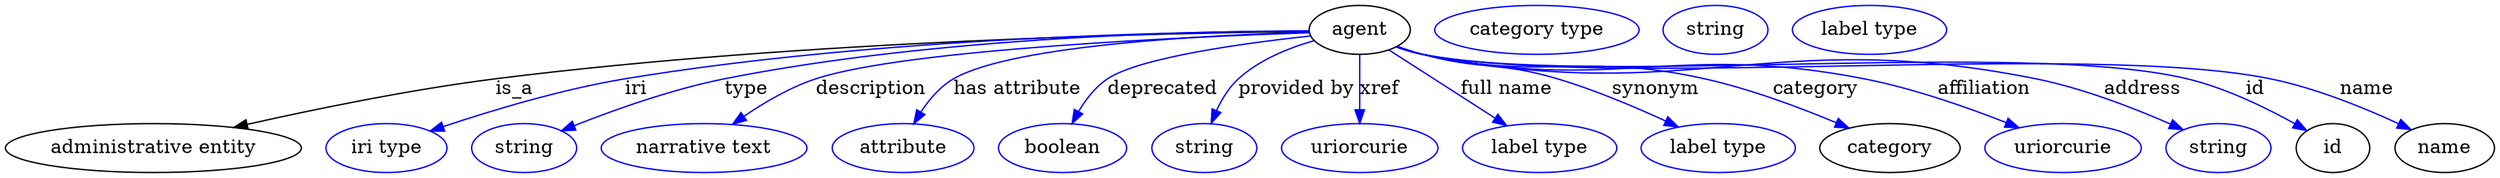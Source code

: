 digraph {
	graph [bb="0,0,1821.9,123"];
	node [label="\N"];
	agent	[height=0.5,
		label=agent,
		pos="991.54,105",
		width=1.0291];
	"administrative entity"	[height=0.5,
		pos="108.54,18",
		width=3.015];
	agent -> "administrative entity"	[label=is_a,
		lp="373.54,61.5",
		pos="e,167.49,33.195 954.33,103.77 856.5,102.77 584.12,97.442 359.54,69 297.35,61.123 227.46,46.741 177.26,35.417"];
	iri	[color=blue,
		height=0.5,
		label="iri type",
		pos="279.54,18",
		width=1.2277];
	agent -> iri	[color=blue,
		label=iri,
		lp="462.54,61.5",
		pos="e,311.61,30.529 954.46,104.14 866.85,103.91 640.45,100.08 454.54,69 408.16,61.246 356.57,45.611 321.5,33.879",
		style=solid];
	type	[color=blue,
		height=0.5,
		label=string,
		pos="380.54,18",
		width=1.0652];
	agent -> type	[color=blue,
		label=type,
		lp="543.54,61.5",
		pos="e,407.86,30.68 954.43,104.28 875.19,104.21 683.96,100.47 527.54,69 488.96,61.238 446.57,46.068 417.27,34.463",
		style=solid];
	description	[color=blue,
		height=0.5,
		label="narrative text",
		pos="512.54,18",
		width=2.0943];
	agent -> description	[color=blue,
		label=description,
		lp="634.04,61.5",
		pos="e,533.17,35.518 954.44,102.92 868.88,100.08 659.95,91.035 593.54,69 574.92,62.822 556.15,51.623 541.38,41.388",
		style=solid];
	"has attribute"	[color=blue,
		height=0.5,
		label=attribute,
		pos="657.54,18",
		width=1.4443];
	agent -> "has attribute"	[color=blue,
		label="has attribute",
		lp="741.54,61.5",
		pos="e,665.39,35.823 954.58,103.26 885.06,101.28 737.94,94.167 694.54,69 684.63,63.253 676.58,53.681 670.55,44.443",
		style=solid];
	deprecated	[color=blue,
		height=0.5,
		label=boolean,
		pos="774.54,18",
		width=1.2999];
	agent -> deprecated	[color=blue,
		label=deprecated,
		lp="847.04,61.5",
		pos="e,781.16,36.001 955.62,100.6 908.88,95.609 830.37,85.105 806.54,69 797.79,63.09 790.92,53.906 785.83,45.013",
		style=solid];
	"provided by"	[color=blue,
		height=0.5,
		label=string,
		pos="877.54,18",
		width=1.0652];
	agent -> "provided by"	[color=blue,
		label="provided by",
		lp="945.04,61.5",
		pos="e,882.62,36.263 957.94,97.014 939.78,91.82 917.98,83.12 902.54,69 895.64,62.691 890.4,54.052 886.54,45.729",
		style=solid];
	xref	[color=blue,
		height=0.5,
		label=uriorcurie,
		pos="991.54,18",
		width=1.5887];
	agent -> xref	[color=blue,
		label=xref,
		lp="1006,61.5",
		pos="e,991.54,36.175 991.54,86.799 991.54,75.163 991.54,59.548 991.54,46.237",
		style=solid];
	"full name"	[color=blue,
		height=0.5,
		label="label type",
		pos="1123.5,18",
		width=1.5707];
	agent -> "full name"	[color=blue,
		label="full name",
		lp="1099,61.5",
		pos="e,1099.4,34.57 1013,90.154 1034.1,76.579 1066.5,55.704 1090.8,40.07",
		style=solid];
	synonym	[color=blue,
		height=0.5,
		label="label type",
		pos="1254.5,18",
		width=1.5707];
	agent -> synonym	[color=blue,
		label=synonym,
		lp="1208.5,61.5",
		pos="e,1225.1,33.611 1019.5,92.784 1025.4,90.669 1031.6,88.617 1037.5,87 1080.7,75.204 1093.7,81.802 1136.5,69 1163.8,60.863 1193.2,48.396 \
1215.9,37.947",
		style=solid];
	category	[height=0.5,
		pos="1380.5,18",
		width=1.4263];
	agent -> category	[color=blue,
		label=category,
		lp="1326,61.5",
		pos="e,1350.5,32.698 1018.9,92.528 1025,90.379 1031.4,88.377 1037.5,87 1127.7,66.814 1154.4,89.11 1244.5,69 1278,61.535 1314.4,47.851 \
1341.1,36.683",
		style=solid];
	affiliation	[color=blue,
		height=0.5,
		label=uriorcurie,
		pos="1507.5,18",
		width=1.5887];
	agent -> affiliation	[color=blue,
		label=affiliation,
		lp="1449.5,61.5",
		pos="e,1475.2,32.956 1018.4,92.557 1024.6,90.348 1031.2,88.316 1037.5,87 1178.7,57.677 1220,96.623 1361.5,69 1397.7,61.946 1437.1,48.051 \
1465.9,36.696",
		style=solid];
	address	[color=blue,
		height=0.5,
		label=string,
		pos="1621.5,18",
		width=1.0652];
	agent -> address	[color=blue,
		label=address,
		lp="1566,61.5",
		pos="e,1595.6,31.514 1018.4,92.484 1024.6,90.279 1031.2,88.266 1037.5,87 1233.8,47.825 1291.3,108.48 1487.5,69 1522.2,62.02 1559.8,47.319 \
1586.3,35.654",
		style=solid];
	id	[height=0.5,
		pos="1704.5,18",
		width=0.75];
	agent -> id	[color=blue,
		label=id,
		lp="1648.5,61.5",
		pos="e,1685.5,30.928 1018.4,92.446 1024.6,90.244 1031.2,88.241 1037.5,87 1160,63.072 1477.3,98.201 1598.5,69 1626.5,62.267 1655.9,47.725 \
1676.6,36.051",
		style=solid];
	name	[height=0.5,
		pos="1785.5,18",
		width=1.011];
	agent -> name	[color=blue,
		label=name,
		lp="1729.5,61.5",
		pos="e,1761.2,31.612 1018.4,92.432 1024.6,90.23 1031.2,88.231 1037.5,87 1173.3,60.686 1524.1,96.926 1659.5,69 1692.1,62.287 1727.1,47.76 \
1751.9,36.086",
		style=solid];
	"named thing_category"	[color=blue,
		height=0.5,
		label="category type",
		pos="1121.5,105",
		width=2.0762];
	agent_id	[color=blue,
		height=0.5,
		label=string,
		pos="1252.5,105",
		width=1.0652];
	agent_name	[color=blue,
		height=0.5,
		label="label type",
		pos="1365.5,105",
		width=1.5707];
}
